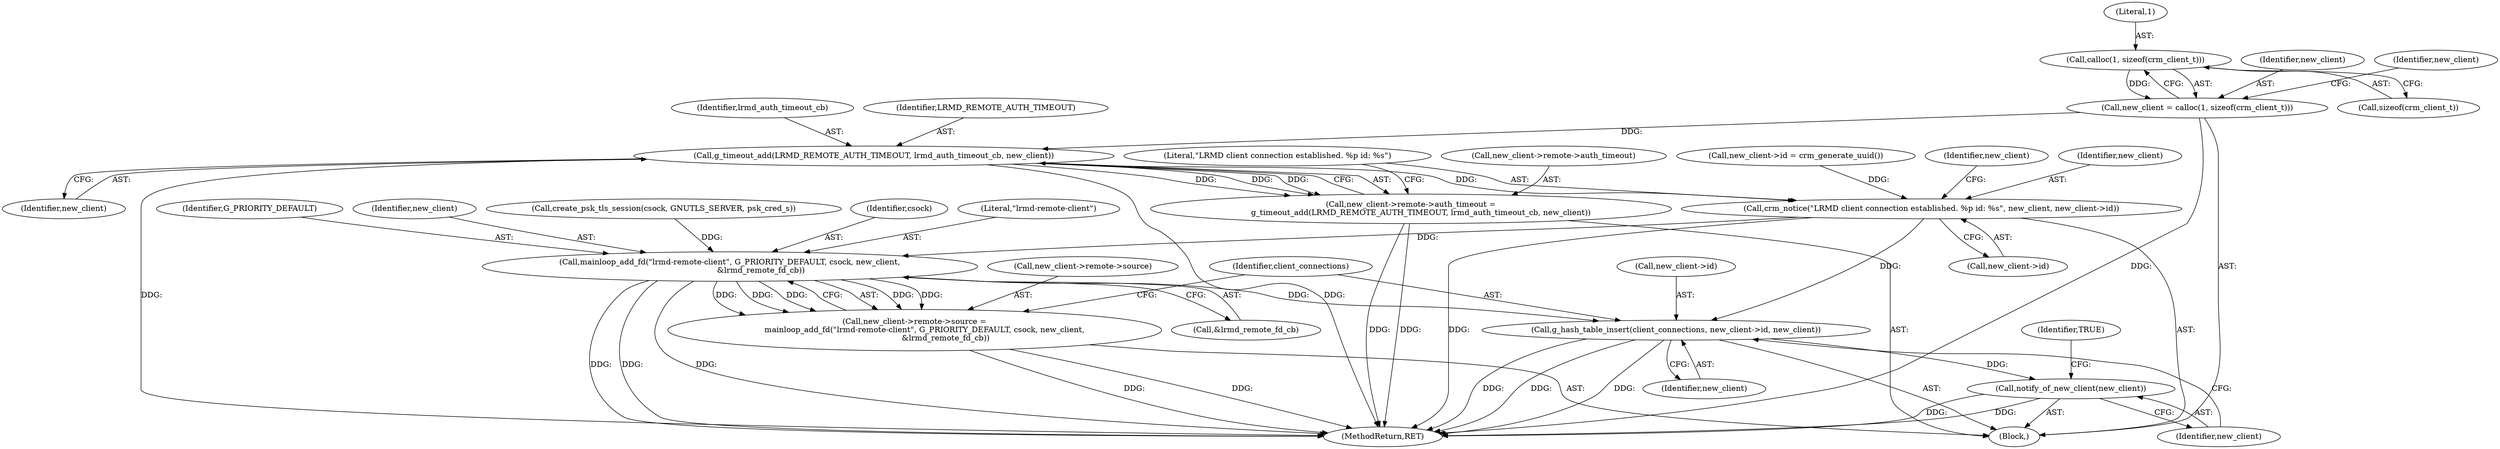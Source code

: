 digraph "0_pacemaker_5ec24a2642bd0854b884d1a9b51d12371373b410_0@API" {
"1000274" [label="(Call,calloc(1, sizeof(crm_client_t)))"];
"1000272" [label="(Call,new_client = calloc(1, sizeof(crm_client_t)))"];
"1000309" [label="(Call,g_timeout_add(LRMD_REMOTE_AUTH_TIMEOUT, lrmd_auth_timeout_cb, new_client))"];
"1000303" [label="(Call,new_client->remote->auth_timeout =\n        g_timeout_add(LRMD_REMOTE_AUTH_TIMEOUT, lrmd_auth_timeout_cb, new_client))"];
"1000313" [label="(Call,crm_notice(\"LRMD client connection established. %p id: %s\", new_client, new_client->id))"];
"1000325" [label="(Call,mainloop_add_fd(\"lrmd-remote-client\", G_PRIORITY_DEFAULT, csock, new_client,\n                         &lrmd_remote_fd_cb))"];
"1000319" [label="(Call,new_client->remote->source =\n        mainloop_add_fd(\"lrmd-remote-client\", G_PRIORITY_DEFAULT, csock, new_client,\n                         &lrmd_remote_fd_cb))"];
"1000332" [label="(Call,g_hash_table_insert(client_connections, new_client->id, new_client))"];
"1000338" [label="(Call,notify_of_new_client(new_client))"];
"1000312" [label="(Identifier,new_client)"];
"1000316" [label="(Call,new_client->id)"];
"1000339" [label="(Identifier,new_client)"];
"1000273" [label="(Identifier,new_client)"];
"1000303" [label="(Call,new_client->remote->auth_timeout =\n        g_timeout_add(LRMD_REMOTE_AUTH_TIMEOUT, lrmd_auth_timeout_cb, new_client))"];
"1000330" [label="(Call,&lrmd_remote_fd_cb)"];
"1000327" [label="(Identifier,G_PRIORITY_DEFAULT)"];
"1000329" [label="(Identifier,new_client)"];
"1000276" [label="(Call,sizeof(crm_client_t))"];
"1000332" [label="(Call,g_hash_table_insert(client_connections, new_client->id, new_client))"];
"1000342" [label="(MethodReturn,RET)"];
"1000311" [label="(Identifier,lrmd_auth_timeout_cb)"];
"1000304" [label="(Call,new_client->remote->auth_timeout)"];
"1000275" [label="(Literal,1)"];
"1000272" [label="(Call,new_client = calloc(1, sizeof(crm_client_t)))"];
"1000257" [label="(Call,create_psk_tls_session(csock, GNUTLS_SERVER, psk_cred_s))"];
"1000313" [label="(Call,crm_notice(\"LRMD client connection established. %p id: %s\", new_client, new_client->id))"];
"1000310" [label="(Identifier,LRMD_REMOTE_AUTH_TIMEOUT)"];
"1000337" [label="(Identifier,new_client)"];
"1000104" [label="(Block,)"];
"1000341" [label="(Identifier,TRUE)"];
"1000338" [label="(Call,notify_of_new_client(new_client))"];
"1000319" [label="(Call,new_client->remote->source =\n        mainloop_add_fd(\"lrmd-remote-client\", G_PRIORITY_DEFAULT, csock, new_client,\n                         &lrmd_remote_fd_cb))"];
"1000334" [label="(Call,new_client->id)"];
"1000328" [label="(Identifier,csock)"];
"1000298" [label="(Call,new_client->id = crm_generate_uuid())"];
"1000333" [label="(Identifier,client_connections)"];
"1000326" [label="(Literal,\"lrmd-remote-client\")"];
"1000322" [label="(Identifier,new_client)"];
"1000315" [label="(Identifier,new_client)"];
"1000314" [label="(Literal,\"LRMD client connection established. %p id: %s\")"];
"1000280" [label="(Identifier,new_client)"];
"1000320" [label="(Call,new_client->remote->source)"];
"1000325" [label="(Call,mainloop_add_fd(\"lrmd-remote-client\", G_PRIORITY_DEFAULT, csock, new_client,\n                         &lrmd_remote_fd_cb))"];
"1000274" [label="(Call,calloc(1, sizeof(crm_client_t)))"];
"1000309" [label="(Call,g_timeout_add(LRMD_REMOTE_AUTH_TIMEOUT, lrmd_auth_timeout_cb, new_client))"];
"1000274" -> "1000272"  [label="AST: "];
"1000274" -> "1000276"  [label="CFG: "];
"1000275" -> "1000274"  [label="AST: "];
"1000276" -> "1000274"  [label="AST: "];
"1000272" -> "1000274"  [label="CFG: "];
"1000274" -> "1000272"  [label="DDG: "];
"1000272" -> "1000104"  [label="AST: "];
"1000273" -> "1000272"  [label="AST: "];
"1000280" -> "1000272"  [label="CFG: "];
"1000272" -> "1000342"  [label="DDG: "];
"1000272" -> "1000309"  [label="DDG: "];
"1000309" -> "1000303"  [label="AST: "];
"1000309" -> "1000312"  [label="CFG: "];
"1000310" -> "1000309"  [label="AST: "];
"1000311" -> "1000309"  [label="AST: "];
"1000312" -> "1000309"  [label="AST: "];
"1000303" -> "1000309"  [label="CFG: "];
"1000309" -> "1000342"  [label="DDG: "];
"1000309" -> "1000342"  [label="DDG: "];
"1000309" -> "1000303"  [label="DDG: "];
"1000309" -> "1000303"  [label="DDG: "];
"1000309" -> "1000303"  [label="DDG: "];
"1000309" -> "1000313"  [label="DDG: "];
"1000303" -> "1000104"  [label="AST: "];
"1000304" -> "1000303"  [label="AST: "];
"1000314" -> "1000303"  [label="CFG: "];
"1000303" -> "1000342"  [label="DDG: "];
"1000303" -> "1000342"  [label="DDG: "];
"1000313" -> "1000104"  [label="AST: "];
"1000313" -> "1000316"  [label="CFG: "];
"1000314" -> "1000313"  [label="AST: "];
"1000315" -> "1000313"  [label="AST: "];
"1000316" -> "1000313"  [label="AST: "];
"1000322" -> "1000313"  [label="CFG: "];
"1000313" -> "1000342"  [label="DDG: "];
"1000298" -> "1000313"  [label="DDG: "];
"1000313" -> "1000325"  [label="DDG: "];
"1000313" -> "1000332"  [label="DDG: "];
"1000325" -> "1000319"  [label="AST: "];
"1000325" -> "1000330"  [label="CFG: "];
"1000326" -> "1000325"  [label="AST: "];
"1000327" -> "1000325"  [label="AST: "];
"1000328" -> "1000325"  [label="AST: "];
"1000329" -> "1000325"  [label="AST: "];
"1000330" -> "1000325"  [label="AST: "];
"1000319" -> "1000325"  [label="CFG: "];
"1000325" -> "1000342"  [label="DDG: "];
"1000325" -> "1000342"  [label="DDG: "];
"1000325" -> "1000342"  [label="DDG: "];
"1000325" -> "1000319"  [label="DDG: "];
"1000325" -> "1000319"  [label="DDG: "];
"1000325" -> "1000319"  [label="DDG: "];
"1000325" -> "1000319"  [label="DDG: "];
"1000325" -> "1000319"  [label="DDG: "];
"1000257" -> "1000325"  [label="DDG: "];
"1000325" -> "1000332"  [label="DDG: "];
"1000319" -> "1000104"  [label="AST: "];
"1000320" -> "1000319"  [label="AST: "];
"1000333" -> "1000319"  [label="CFG: "];
"1000319" -> "1000342"  [label="DDG: "];
"1000319" -> "1000342"  [label="DDG: "];
"1000332" -> "1000104"  [label="AST: "];
"1000332" -> "1000337"  [label="CFG: "];
"1000333" -> "1000332"  [label="AST: "];
"1000334" -> "1000332"  [label="AST: "];
"1000337" -> "1000332"  [label="AST: "];
"1000339" -> "1000332"  [label="CFG: "];
"1000332" -> "1000342"  [label="DDG: "];
"1000332" -> "1000342"  [label="DDG: "];
"1000332" -> "1000342"  [label="DDG: "];
"1000332" -> "1000338"  [label="DDG: "];
"1000338" -> "1000104"  [label="AST: "];
"1000338" -> "1000339"  [label="CFG: "];
"1000339" -> "1000338"  [label="AST: "];
"1000341" -> "1000338"  [label="CFG: "];
"1000338" -> "1000342"  [label="DDG: "];
"1000338" -> "1000342"  [label="DDG: "];
}

